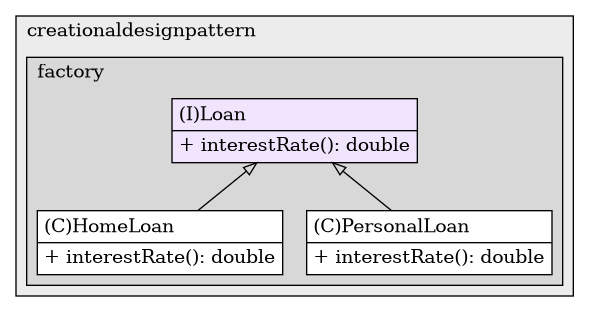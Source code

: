 @startuml

/' diagram meta data start
config=StructureConfiguration;
{
  "projectClassification": {
    "searchMode": "OpenProject", // OpenProject, AllProjects
    "includedProjects": "",
    "pathEndKeywords": "*.impl",
    "isClientPath": "",
    "isClientName": "",
    "isTestPath": "",
    "isTestName": "",
    "isMappingPath": "",
    "isMappingName": "",
    "isDataAccessPath": "",
    "isDataAccessName": "",
    "isDataStructurePath": "",
    "isDataStructureName": "",
    "isInterfaceStructuresPath": "",
    "isInterfaceStructuresName": "",
    "isEntryPointPath": "",
    "isEntryPointName": "",
    "treatFinalFieldsAsMandatory": false
  },
  "graphRestriction": {
    "classPackageExcludeFilter": "",
    "classPackageIncludeFilter": "",
    "classNameExcludeFilter": "",
    "classNameIncludeFilter": "",
    "methodNameExcludeFilter": "",
    "methodNameIncludeFilter": "",
    "removeByInheritance": "", // inheritance/annotation based filtering is done in a second step
    "removeByAnnotation": "",
    "removeByClassPackage": "", // cleanup the graph after inheritance/annotation based filtering is done
    "removeByClassName": "",
    "cutMappings": false,
    "cutEnum": true,
    "cutTests": true,
    "cutClient": true,
    "cutDataAccess": true,
    "cutInterfaceStructures": true,
    "cutDataStructures": true,
    "cutGetterAndSetter": true,
    "cutConstructors": true
  },
  "graphTraversal": {
    "forwardDepth": 3,
    "backwardDepth": 3,
    "classPackageExcludeFilter": "",
    "classPackageIncludeFilter": "",
    "classNameExcludeFilter": "",
    "classNameIncludeFilter": "",
    "methodNameExcludeFilter": "",
    "methodNameIncludeFilter": "",
    "hideMappings": false,
    "hideDataStructures": false,
    "hidePrivateMethods": true,
    "hideInterfaceCalls": true, // indirection: implementation -> interface (is hidden) -> implementation
    "onlyShowApplicationEntryPoints": false, // root node is included
    "useMethodCallsForStructureDiagram": "ForwardOnly" // ForwardOnly, BothDirections, No
  },
  "details": {
    "aggregation": "GroupByClass", // ByClass, GroupByClass, None
    "showClassGenericTypes": true,
    "showMethods": true,
    "showMethodParameterNames": true,
    "showMethodParameterTypes": true,
    "showMethodReturnType": true,
    "showPackageLevels": 2,
    "showDetailedClassStructure": true
  },
  "rootClass": "practice.creationaldesignpattern.factory.Loan",
  "extensionCallbackMethod": "" // qualified.class.name#methodName - signature: public static String method(String)
}
diagram meta data end '/



digraph g {
    rankdir="TB"
    splines=polyline
    

'nodes 
subgraph cluster_960708344 { 
   	label=creationaldesignpattern
	labeljust=l
	fillcolor="#ececec"
	style=filled
   
   subgraph cluster_303007196 { 
   	label=factory
	labeljust=l
	fillcolor="#d8d8d8"
	style=filled
   
   HomeLoan241832628[
	label=<<TABLE BORDER="1" CELLBORDER="0" CELLPADDING="4" CELLSPACING="0">
<TR><TD ALIGN="LEFT" >(C)HomeLoan</TD></TR>
<HR/>
<TR><TD ALIGN="LEFT" >+ interestRate(): double</TD></TR>
</TABLE>>
	style=filled
	margin=0
	shape=plaintext
	fillcolor="#FFFFFF"
];

Loan1521890959[
	label=<<TABLE BORDER="1" CELLBORDER="0" CELLPADDING="4" CELLSPACING="0">
<TR><TD ALIGN="LEFT" >(I)Loan</TD></TR>
<HR/>
<TR><TD ALIGN="LEFT" >+ interestRate(): double</TD></TR>
</TABLE>>
	style=filled
	margin=0
	shape=plaintext
	fillcolor="#F1E5FD"
];

PersonalLoan241832628[
	label=<<TABLE BORDER="1" CELLBORDER="0" CELLPADDING="4" CELLSPACING="0">
<TR><TD ALIGN="LEFT" >(C)PersonalLoan</TD></TR>
<HR/>
<TR><TD ALIGN="LEFT" >+ interestRate(): double</TD></TR>
</TABLE>>
	style=filled
	margin=0
	shape=plaintext
	fillcolor="#FFFFFF"
];
} 
} 

'edges    
Loan1521890959 -> HomeLoan241832628[arrowhead=none, arrowtail=empty, dir=both];
Loan1521890959 -> PersonalLoan241832628[arrowhead=none, arrowtail=empty, dir=both];
    
}
@enduml
